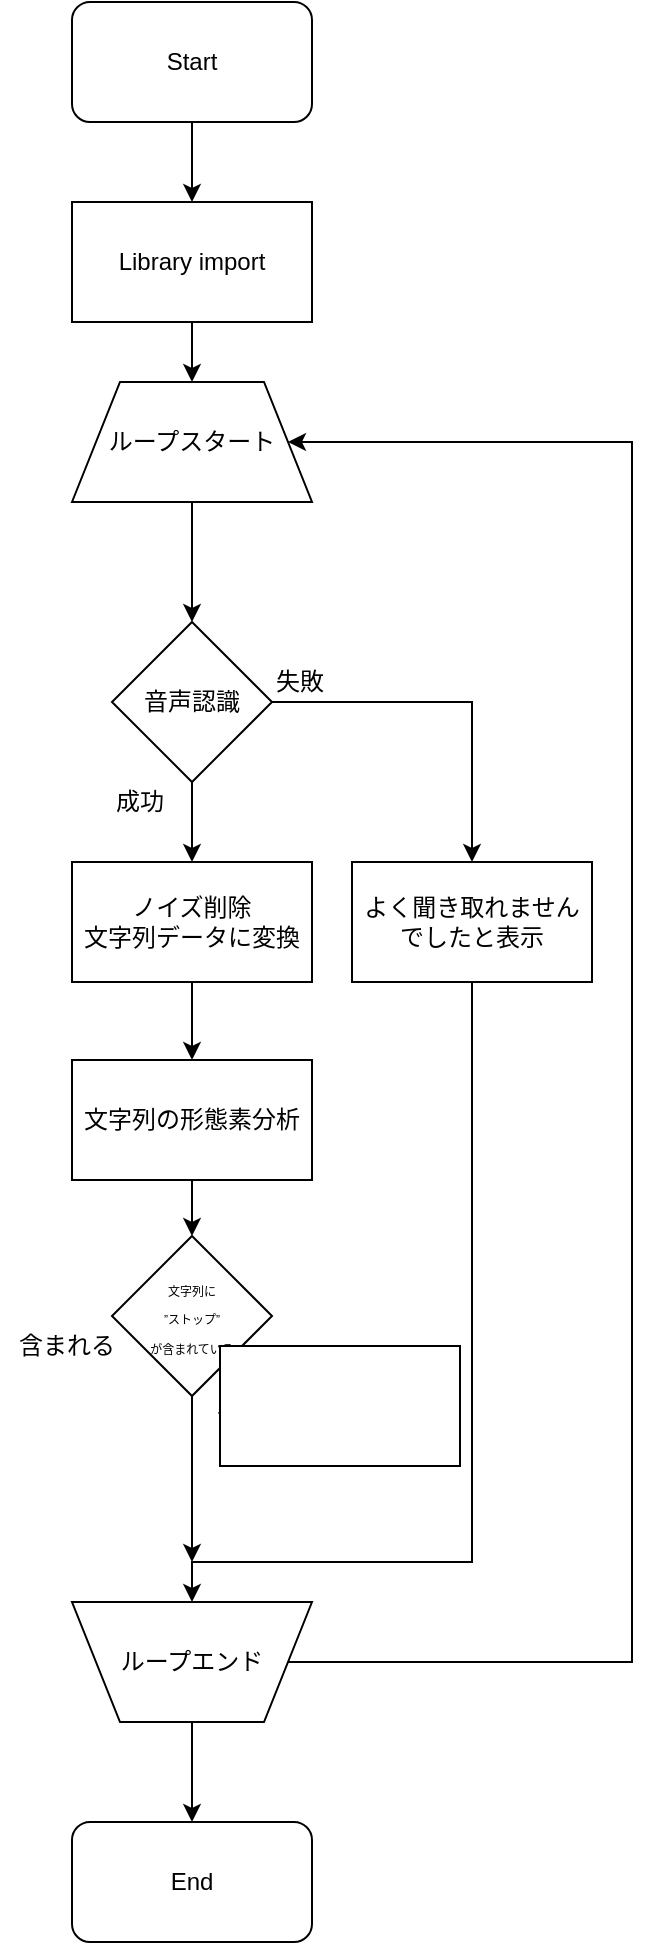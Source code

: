 <mxfile version="13.1.3">
    <diagram id="QbpugXXi04N0f4vuCbU1" name="Page-1">
        <mxGraphModel dx="976" dy="595" grid="1" gridSize="11" guides="1" tooltips="1" connect="1" arrows="1" fold="1" page="1" pageScale="1" pageWidth="827" pageHeight="1169" math="0" shadow="0">
            <root>
                <mxCell id="0"/>
                <mxCell id="1" parent="0"/>
                <mxCell id="26" value="" style="edgeStyle=orthogonalEdgeStyle;rounded=0;orthogonalLoop=1;jettySize=auto;html=1;" parent="1" source="14" target="24" edge="1">
                    <mxGeometry relative="1" as="geometry"/>
                </mxCell>
                <mxCell id="34" style="edgeStyle=orthogonalEdgeStyle;rounded=0;orthogonalLoop=1;jettySize=auto;html=1;entryX=0.5;entryY=0;entryDx=0;entryDy=0;" parent="1" source="14" target="23" edge="1">
                    <mxGeometry relative="1" as="geometry"/>
                </mxCell>
                <mxCell id="14" value="音声認識" style="rhombus;whiteSpace=wrap;html=1;" parent="1" vertex="1">
                    <mxGeometry x="320" y="320" width="80" height="80" as="geometry"/>
                </mxCell>
                <mxCell id="21" value="" style="edgeStyle=orthogonalEdgeStyle;rounded=0;orthogonalLoop=1;jettySize=auto;html=1;" parent="1" source="15" target="16" edge="1">
                    <mxGeometry relative="1" as="geometry"/>
                </mxCell>
                <mxCell id="15" value="Start" style="rounded=1;whiteSpace=wrap;html=1;" parent="1" vertex="1">
                    <mxGeometry x="300" y="10" width="120" height="60" as="geometry"/>
                </mxCell>
                <mxCell id="38" value="" style="edgeStyle=orthogonalEdgeStyle;rounded=0;orthogonalLoop=1;jettySize=auto;html=1;" parent="1" source="16" target="37" edge="1">
                    <mxGeometry relative="1" as="geometry"/>
                </mxCell>
                <mxCell id="16" value="Library import" style="rounded=0;whiteSpace=wrap;html=1;" parent="1" vertex="1">
                    <mxGeometry x="300" y="110" width="120" height="60" as="geometry"/>
                </mxCell>
                <mxCell id="48" style="edgeStyle=orthogonalEdgeStyle;rounded=0;orthogonalLoop=1;jettySize=auto;html=1;" edge="1" parent="1" source="23" target="40">
                    <mxGeometry relative="1" as="geometry">
                        <Array as="points">
                            <mxPoint x="500" y="790"/>
                            <mxPoint x="360" y="790"/>
                        </Array>
                    </mxGeometry>
                </mxCell>
                <mxCell id="23" value="よく聞き取れませんでしたと表示" style="rounded=0;whiteSpace=wrap;html=1;" parent="1" vertex="1">
                    <mxGeometry x="440" y="440" width="120" height="60" as="geometry"/>
                </mxCell>
                <mxCell id="65" style="edgeStyle=orthogonalEdgeStyle;rounded=0;orthogonalLoop=1;jettySize=auto;html=1;entryX=0.5;entryY=0;entryDx=0;entryDy=0;" edge="1" parent="1" source="24" target="44">
                    <mxGeometry relative="1" as="geometry">
                        <mxPoint x="360" y="517" as="targetPoint"/>
                    </mxGeometry>
                </mxCell>
                <mxCell id="24" value="ノイズ削除&lt;br&gt;文字列データに変換" style="rounded=0;whiteSpace=wrap;html=1;" parent="1" vertex="1">
                    <mxGeometry x="300" y="440" width="120" height="60" as="geometry"/>
                </mxCell>
                <mxCell id="35" value="成功" style="text;html=1;resizable=0;points=[];autosize=1;align=left;verticalAlign=top;spacingTop=-4;" parent="1" vertex="1">
                    <mxGeometry x="320" y="400" width="40" height="10" as="geometry"/>
                </mxCell>
                <mxCell id="36" value="失敗" style="text;html=1;resizable=0;points=[];autosize=1;align=left;verticalAlign=top;spacingTop=-4;" parent="1" vertex="1">
                    <mxGeometry x="400" y="340" width="40" height="10" as="geometry"/>
                </mxCell>
                <mxCell id="39" value="" style="edgeStyle=orthogonalEdgeStyle;rounded=0;orthogonalLoop=1;jettySize=auto;html=1;" parent="1" source="37" target="14" edge="1">
                    <mxGeometry relative="1" as="geometry"/>
                </mxCell>
                <mxCell id="37" value="ループスタート" style="shape=trapezoid;perimeter=trapezoidPerimeter;whiteSpace=wrap;html=1;" parent="1" vertex="1">
                    <mxGeometry x="300" y="200" width="120" height="60" as="geometry"/>
                </mxCell>
                <mxCell id="43" value="" style="edgeStyle=orthogonalEdgeStyle;rounded=0;orthogonalLoop=1;jettySize=auto;html=1;" edge="1" parent="1" source="40" target="41">
                    <mxGeometry relative="1" as="geometry">
                        <mxPoint x="360" y="950" as="targetPoint"/>
                    </mxGeometry>
                </mxCell>
                <mxCell id="50" value="" style="edgeStyle=orthogonalEdgeStyle;rounded=0;orthogonalLoop=1;jettySize=auto;html=1;entryX=1;entryY=0.5;entryDx=0;entryDy=0;" edge="1" parent="1" source="40" target="37">
                    <mxGeometry relative="1" as="geometry">
                        <mxPoint x="467" y="234" as="targetPoint"/>
                        <Array as="points">
                            <mxPoint x="580" y="840"/>
                            <mxPoint x="580" y="230"/>
                        </Array>
                    </mxGeometry>
                </mxCell>
                <mxCell id="40" value="ループエンド" style="shape=trapezoid;perimeter=trapezoidPerimeter;whiteSpace=wrap;html=1;direction=west;" parent="1" vertex="1">
                    <mxGeometry x="300" y="810" width="120" height="60" as="geometry"/>
                </mxCell>
                <mxCell id="41" value="End" style="rounded=1;whiteSpace=wrap;html=1;" vertex="1" parent="1">
                    <mxGeometry x="300" y="920" width="120" height="60" as="geometry"/>
                </mxCell>
                <mxCell id="66" style="edgeStyle=orthogonalEdgeStyle;rounded=0;orthogonalLoop=1;jettySize=auto;html=1;entryX=0.5;entryY=0;entryDx=0;entryDy=0;" edge="1" parent="1" source="44" target="55">
                    <mxGeometry relative="1" as="geometry"/>
                </mxCell>
                <mxCell id="44" value="文字列の形態素分析" style="rounded=0;whiteSpace=wrap;html=1;" vertex="1" parent="1">
                    <mxGeometry x="300" y="539" width="120" height="60" as="geometry"/>
                </mxCell>
                <mxCell id="61" value="" style="edgeStyle=orthogonalEdgeStyle;rounded=0;orthogonalLoop=1;jettySize=auto;html=1;" edge="1" parent="1" source="55">
                    <mxGeometry relative="1" as="geometry">
                        <mxPoint x="360" y="790" as="targetPoint"/>
                        <Array as="points">
                            <mxPoint x="360" y="770"/>
                            <mxPoint x="360" y="770"/>
                        </Array>
                    </mxGeometry>
                </mxCell>
                <mxCell id="58" value="含まれる" style="text;html=1;align=center;verticalAlign=middle;resizable=0;points=[];autosize=1;" vertex="1" parent="1">
                    <mxGeometry x="264" y="671" width="66" height="22" as="geometry"/>
                </mxCell>
                <mxCell id="59" value="含まれない" style="text;html=1;align=center;verticalAlign=middle;resizable=0;points=[];autosize=1;" vertex="1" parent="1">
                    <mxGeometry x="363" y="707" width="77" height="22" as="geometry"/>
                </mxCell>
                <mxCell id="55" value="&lt;font style=&quot;font-size: 6px&quot;&gt;文字列に&lt;br style=&quot;font-size: 6px&quot;&gt;”ストップ”&lt;br style=&quot;font-size: 6px&quot;&gt;が含まれている&lt;/font&gt;" style="rhombus;whiteSpace=wrap;html=1;" vertex="1" parent="1">
                    <mxGeometry x="320" y="627" width="80" height="80" as="geometry"/>
                </mxCell>
                <mxCell id="67" value="" style="rounded=0;whiteSpace=wrap;html=1;" vertex="1" parent="1">
                    <mxGeometry x="374" y="682" width="120" height="60" as="geometry"/>
                </mxCell>
            </root>
        </mxGraphModel>
    </diagram>
</mxfile>